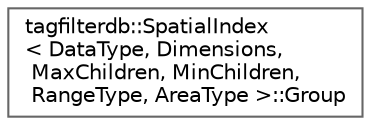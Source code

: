 digraph "Graphical Class Hierarchy"
{
 // LATEX_PDF_SIZE
  bgcolor="transparent";
  edge [fontname=Helvetica,fontsize=10,labelfontname=Helvetica,labelfontsize=10];
  node [fontname=Helvetica,fontsize=10,shape=box,height=0.2,width=0.4];
  rankdir="LR";
  Node0 [id="Node000000",label="tagfilterdb::SpatialIndex\l\< DataType, Dimensions,\l MaxChildren, MinChildren,\l RangeType, AreaType \>::Group",height=0.2,width=0.4,color="grey40", fillcolor="white", style="filled",URL="$structtagfilterdb_1_1SpatialIndex_1_1Group.html",tooltip="Represents a group of nodes used during node splitting."];
}
